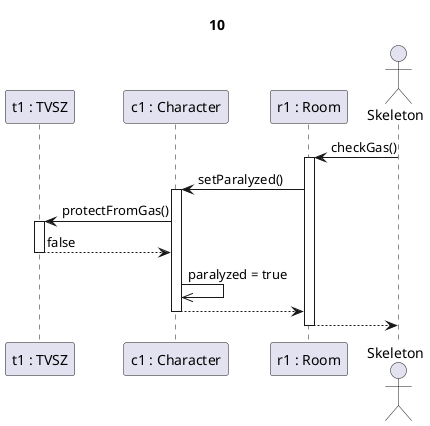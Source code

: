 @startuml gáz ellen nem védő tárgyak
Title 10

participant "t1 : TVSZ" as f
participant "c1 : Character" as char
participant "r1 : Room" as sz
actor Skeleton as sk

sk->sz ++: checkGas()

sz->char ++: setParalyzed()

char->f ++: protectFromGas()
return false

char->>char : paralyzed = true

char-->sz --:

sz-->sk --:

@enduml
